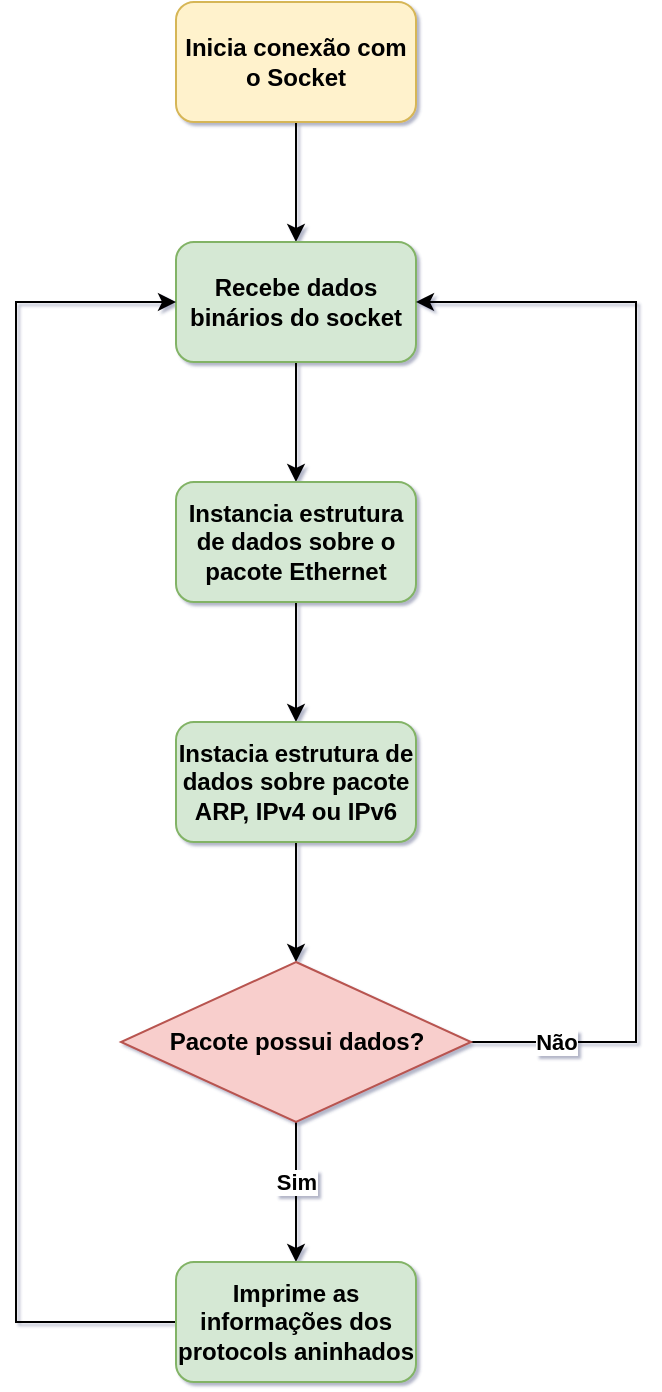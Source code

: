 <mxfile version="17.4.1" type="github">
  <diagram id="C5RBs43oDa-KdzZeNtuy" name="Page-1">
    <mxGraphModel dx="1422" dy="712" grid="1" gridSize="10" guides="1" tooltips="1" connect="1" arrows="1" fold="1" page="1" pageScale="1" pageWidth="827" pageHeight="1169" background="none" math="0" shadow="1">
      <root>
        <mxCell id="WIyWlLk6GJQsqaUBKTNV-0" />
        <mxCell id="WIyWlLk6GJQsqaUBKTNV-1" parent="WIyWlLk6GJQsqaUBKTNV-0" />
        <mxCell id="aGGszNu7iUf40-bkiBc9-1" style="edgeStyle=orthogonalEdgeStyle;rounded=0;orthogonalLoop=1;jettySize=auto;html=1;fontStyle=1" parent="WIyWlLk6GJQsqaUBKTNV-1" source="aGGszNu7iUf40-bkiBc9-0" target="aGGszNu7iUf40-bkiBc9-4" edge="1">
          <mxGeometry relative="1" as="geometry">
            <mxPoint x="340" y="190" as="targetPoint" />
          </mxGeometry>
        </mxCell>
        <mxCell id="aGGszNu7iUf40-bkiBc9-0" value="Inicia conexão com o Socket" style="rounded=1;whiteSpace=wrap;html=1;fillColor=#fff2cc;strokeColor=#d6b656;fontStyle=1" parent="WIyWlLk6GJQsqaUBKTNV-1" vertex="1">
          <mxGeometry x="280" y="40" width="120" height="60" as="geometry" />
        </mxCell>
        <mxCell id="aGGszNu7iUf40-bkiBc9-5" style="edgeStyle=orthogonalEdgeStyle;rounded=0;orthogonalLoop=1;jettySize=auto;html=1;fontStyle=1" parent="WIyWlLk6GJQsqaUBKTNV-1" source="aGGszNu7iUf40-bkiBc9-4" target="aGGszNu7iUf40-bkiBc9-6" edge="1">
          <mxGeometry relative="1" as="geometry">
            <mxPoint x="340" y="280" as="targetPoint" />
          </mxGeometry>
        </mxCell>
        <mxCell id="aGGszNu7iUf40-bkiBc9-4" value="Recebe dados binários do socket" style="rounded=1;whiteSpace=wrap;html=1;fillColor=#d5e8d4;strokeColor=#82b366;fontStyle=1" parent="WIyWlLk6GJQsqaUBKTNV-1" vertex="1">
          <mxGeometry x="280" y="160" width="120" height="60" as="geometry" />
        </mxCell>
        <mxCell id="aGGszNu7iUf40-bkiBc9-8" style="edgeStyle=orthogonalEdgeStyle;rounded=0;orthogonalLoop=1;jettySize=auto;html=1;exitX=0.5;exitY=1;exitDx=0;exitDy=0;fontStyle=1" parent="WIyWlLk6GJQsqaUBKTNV-1" source="aGGszNu7iUf40-bkiBc9-6" target="aGGszNu7iUf40-bkiBc9-9" edge="1">
          <mxGeometry relative="1" as="geometry">
            <mxPoint x="340" y="400" as="targetPoint" />
          </mxGeometry>
        </mxCell>
        <mxCell id="aGGszNu7iUf40-bkiBc9-6" value="Instancia estrutura de dados sobre o pacote Ethernet" style="rounded=1;whiteSpace=wrap;html=1;fillColor=#d5e8d4;strokeColor=#82b366;fontStyle=1" parent="WIyWlLk6GJQsqaUBKTNV-1" vertex="1">
          <mxGeometry x="280" y="280" width="120" height="60" as="geometry" />
        </mxCell>
        <mxCell id="aGGszNu7iUf40-bkiBc9-10" style="edgeStyle=orthogonalEdgeStyle;rounded=0;orthogonalLoop=1;jettySize=auto;html=1;fontStyle=1" parent="WIyWlLk6GJQsqaUBKTNV-1" source="aGGszNu7iUf40-bkiBc9-9" target="aGGszNu7iUf40-bkiBc9-11" edge="1">
          <mxGeometry relative="1" as="geometry">
            <mxPoint x="340" y="530" as="targetPoint" />
          </mxGeometry>
        </mxCell>
        <mxCell id="aGGszNu7iUf40-bkiBc9-9" value="Instacia estrutura de dados sobre pacote ARP, IPv4 ou IPv6" style="rounded=1;whiteSpace=wrap;html=1;fillColor=#d5e8d4;strokeColor=#82b366;fontStyle=1" parent="WIyWlLk6GJQsqaUBKTNV-1" vertex="1">
          <mxGeometry x="280" y="400" width="120" height="60" as="geometry" />
        </mxCell>
        <mxCell id="aGGszNu7iUf40-bkiBc9-12" value="Não" style="edgeStyle=orthogonalEdgeStyle;rounded=0;orthogonalLoop=1;jettySize=auto;html=1;entryX=1;entryY=0.5;entryDx=0;entryDy=0;fontStyle=1" parent="WIyWlLk6GJQsqaUBKTNV-1" source="aGGszNu7iUf40-bkiBc9-11" target="aGGszNu7iUf40-bkiBc9-4" edge="1">
          <mxGeometry x="-0.849" relative="1" as="geometry">
            <mxPoint x="480" y="560" as="targetPoint" />
            <Array as="points">
              <mxPoint x="510" y="560" />
              <mxPoint x="510" y="190" />
            </Array>
            <mxPoint as="offset" />
          </mxGeometry>
        </mxCell>
        <mxCell id="aGGszNu7iUf40-bkiBc9-13" value="Sim" style="edgeStyle=orthogonalEdgeStyle;rounded=0;orthogonalLoop=1;jettySize=auto;html=1;exitX=0.5;exitY=1;exitDx=0;exitDy=0;fontStyle=1" parent="WIyWlLk6GJQsqaUBKTNV-1" source="aGGszNu7iUf40-bkiBc9-11" target="aGGszNu7iUf40-bkiBc9-14" edge="1">
          <mxGeometry x="-0.143" relative="1" as="geometry">
            <mxPoint x="340" y="690" as="targetPoint" />
            <mxPoint as="offset" />
          </mxGeometry>
        </mxCell>
        <mxCell id="aGGszNu7iUf40-bkiBc9-11" value="Pacote possui dados?" style="rhombus;whiteSpace=wrap;html=1;fillColor=#f8cecc;strokeColor=#b85450;fontStyle=1" parent="WIyWlLk6GJQsqaUBKTNV-1" vertex="1">
          <mxGeometry x="252.5" y="520" width="175" height="80" as="geometry" />
        </mxCell>
        <mxCell id="aGGszNu7iUf40-bkiBc9-15" style="edgeStyle=orthogonalEdgeStyle;rounded=0;orthogonalLoop=1;jettySize=auto;html=1;entryX=0;entryY=0.5;entryDx=0;entryDy=0;fontStyle=1" parent="WIyWlLk6GJQsqaUBKTNV-1" source="aGGszNu7iUf40-bkiBc9-14" target="aGGszNu7iUf40-bkiBc9-4" edge="1">
          <mxGeometry relative="1" as="geometry">
            <Array as="points">
              <mxPoint x="200" y="700" />
              <mxPoint x="200" y="190" />
            </Array>
          </mxGeometry>
        </mxCell>
        <mxCell id="aGGszNu7iUf40-bkiBc9-14" value="Imprime as informações dos protocols aninhados" style="rounded=1;whiteSpace=wrap;html=1;fillColor=#d5e8d4;strokeColor=#82b366;fontStyle=1" parent="WIyWlLk6GJQsqaUBKTNV-1" vertex="1">
          <mxGeometry x="280" y="670" width="120" height="60" as="geometry" />
        </mxCell>
      </root>
    </mxGraphModel>
  </diagram>
</mxfile>
